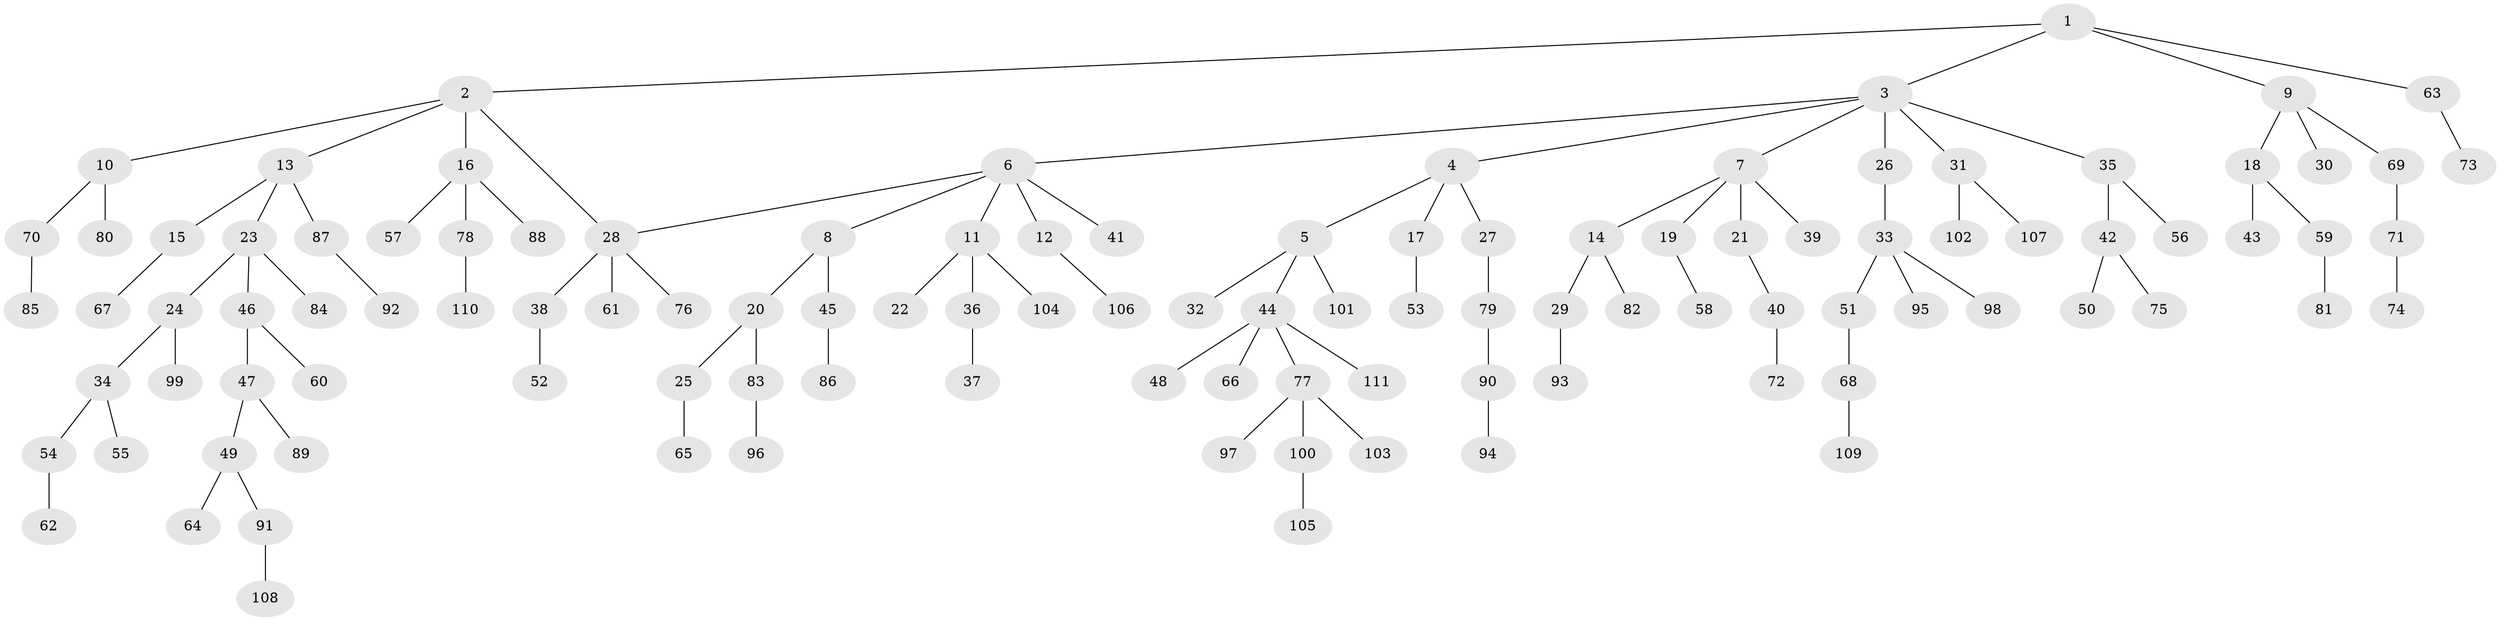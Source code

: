 // Generated by graph-tools (version 1.1) at 2025/01/03/09/25 03:01:01]
// undirected, 111 vertices, 111 edges
graph export_dot {
graph [start="1"]
  node [color=gray90,style=filled];
  1;
  2;
  3;
  4;
  5;
  6;
  7;
  8;
  9;
  10;
  11;
  12;
  13;
  14;
  15;
  16;
  17;
  18;
  19;
  20;
  21;
  22;
  23;
  24;
  25;
  26;
  27;
  28;
  29;
  30;
  31;
  32;
  33;
  34;
  35;
  36;
  37;
  38;
  39;
  40;
  41;
  42;
  43;
  44;
  45;
  46;
  47;
  48;
  49;
  50;
  51;
  52;
  53;
  54;
  55;
  56;
  57;
  58;
  59;
  60;
  61;
  62;
  63;
  64;
  65;
  66;
  67;
  68;
  69;
  70;
  71;
  72;
  73;
  74;
  75;
  76;
  77;
  78;
  79;
  80;
  81;
  82;
  83;
  84;
  85;
  86;
  87;
  88;
  89;
  90;
  91;
  92;
  93;
  94;
  95;
  96;
  97;
  98;
  99;
  100;
  101;
  102;
  103;
  104;
  105;
  106;
  107;
  108;
  109;
  110;
  111;
  1 -- 2;
  1 -- 3;
  1 -- 9;
  1 -- 63;
  2 -- 10;
  2 -- 13;
  2 -- 16;
  2 -- 28;
  3 -- 4;
  3 -- 6;
  3 -- 7;
  3 -- 26;
  3 -- 31;
  3 -- 35;
  4 -- 5;
  4 -- 17;
  4 -- 27;
  5 -- 32;
  5 -- 44;
  5 -- 101;
  6 -- 8;
  6 -- 11;
  6 -- 12;
  6 -- 28;
  6 -- 41;
  7 -- 14;
  7 -- 19;
  7 -- 21;
  7 -- 39;
  8 -- 20;
  8 -- 45;
  9 -- 18;
  9 -- 30;
  9 -- 69;
  10 -- 70;
  10 -- 80;
  11 -- 22;
  11 -- 36;
  11 -- 104;
  12 -- 106;
  13 -- 15;
  13 -- 23;
  13 -- 87;
  14 -- 29;
  14 -- 82;
  15 -- 67;
  16 -- 57;
  16 -- 78;
  16 -- 88;
  17 -- 53;
  18 -- 43;
  18 -- 59;
  19 -- 58;
  20 -- 25;
  20 -- 83;
  21 -- 40;
  23 -- 24;
  23 -- 46;
  23 -- 84;
  24 -- 34;
  24 -- 99;
  25 -- 65;
  26 -- 33;
  27 -- 79;
  28 -- 38;
  28 -- 61;
  28 -- 76;
  29 -- 93;
  31 -- 102;
  31 -- 107;
  33 -- 51;
  33 -- 95;
  33 -- 98;
  34 -- 54;
  34 -- 55;
  35 -- 42;
  35 -- 56;
  36 -- 37;
  38 -- 52;
  40 -- 72;
  42 -- 50;
  42 -- 75;
  44 -- 48;
  44 -- 66;
  44 -- 77;
  44 -- 111;
  45 -- 86;
  46 -- 47;
  46 -- 60;
  47 -- 49;
  47 -- 89;
  49 -- 64;
  49 -- 91;
  51 -- 68;
  54 -- 62;
  59 -- 81;
  63 -- 73;
  68 -- 109;
  69 -- 71;
  70 -- 85;
  71 -- 74;
  77 -- 97;
  77 -- 100;
  77 -- 103;
  78 -- 110;
  79 -- 90;
  83 -- 96;
  87 -- 92;
  90 -- 94;
  91 -- 108;
  100 -- 105;
}
